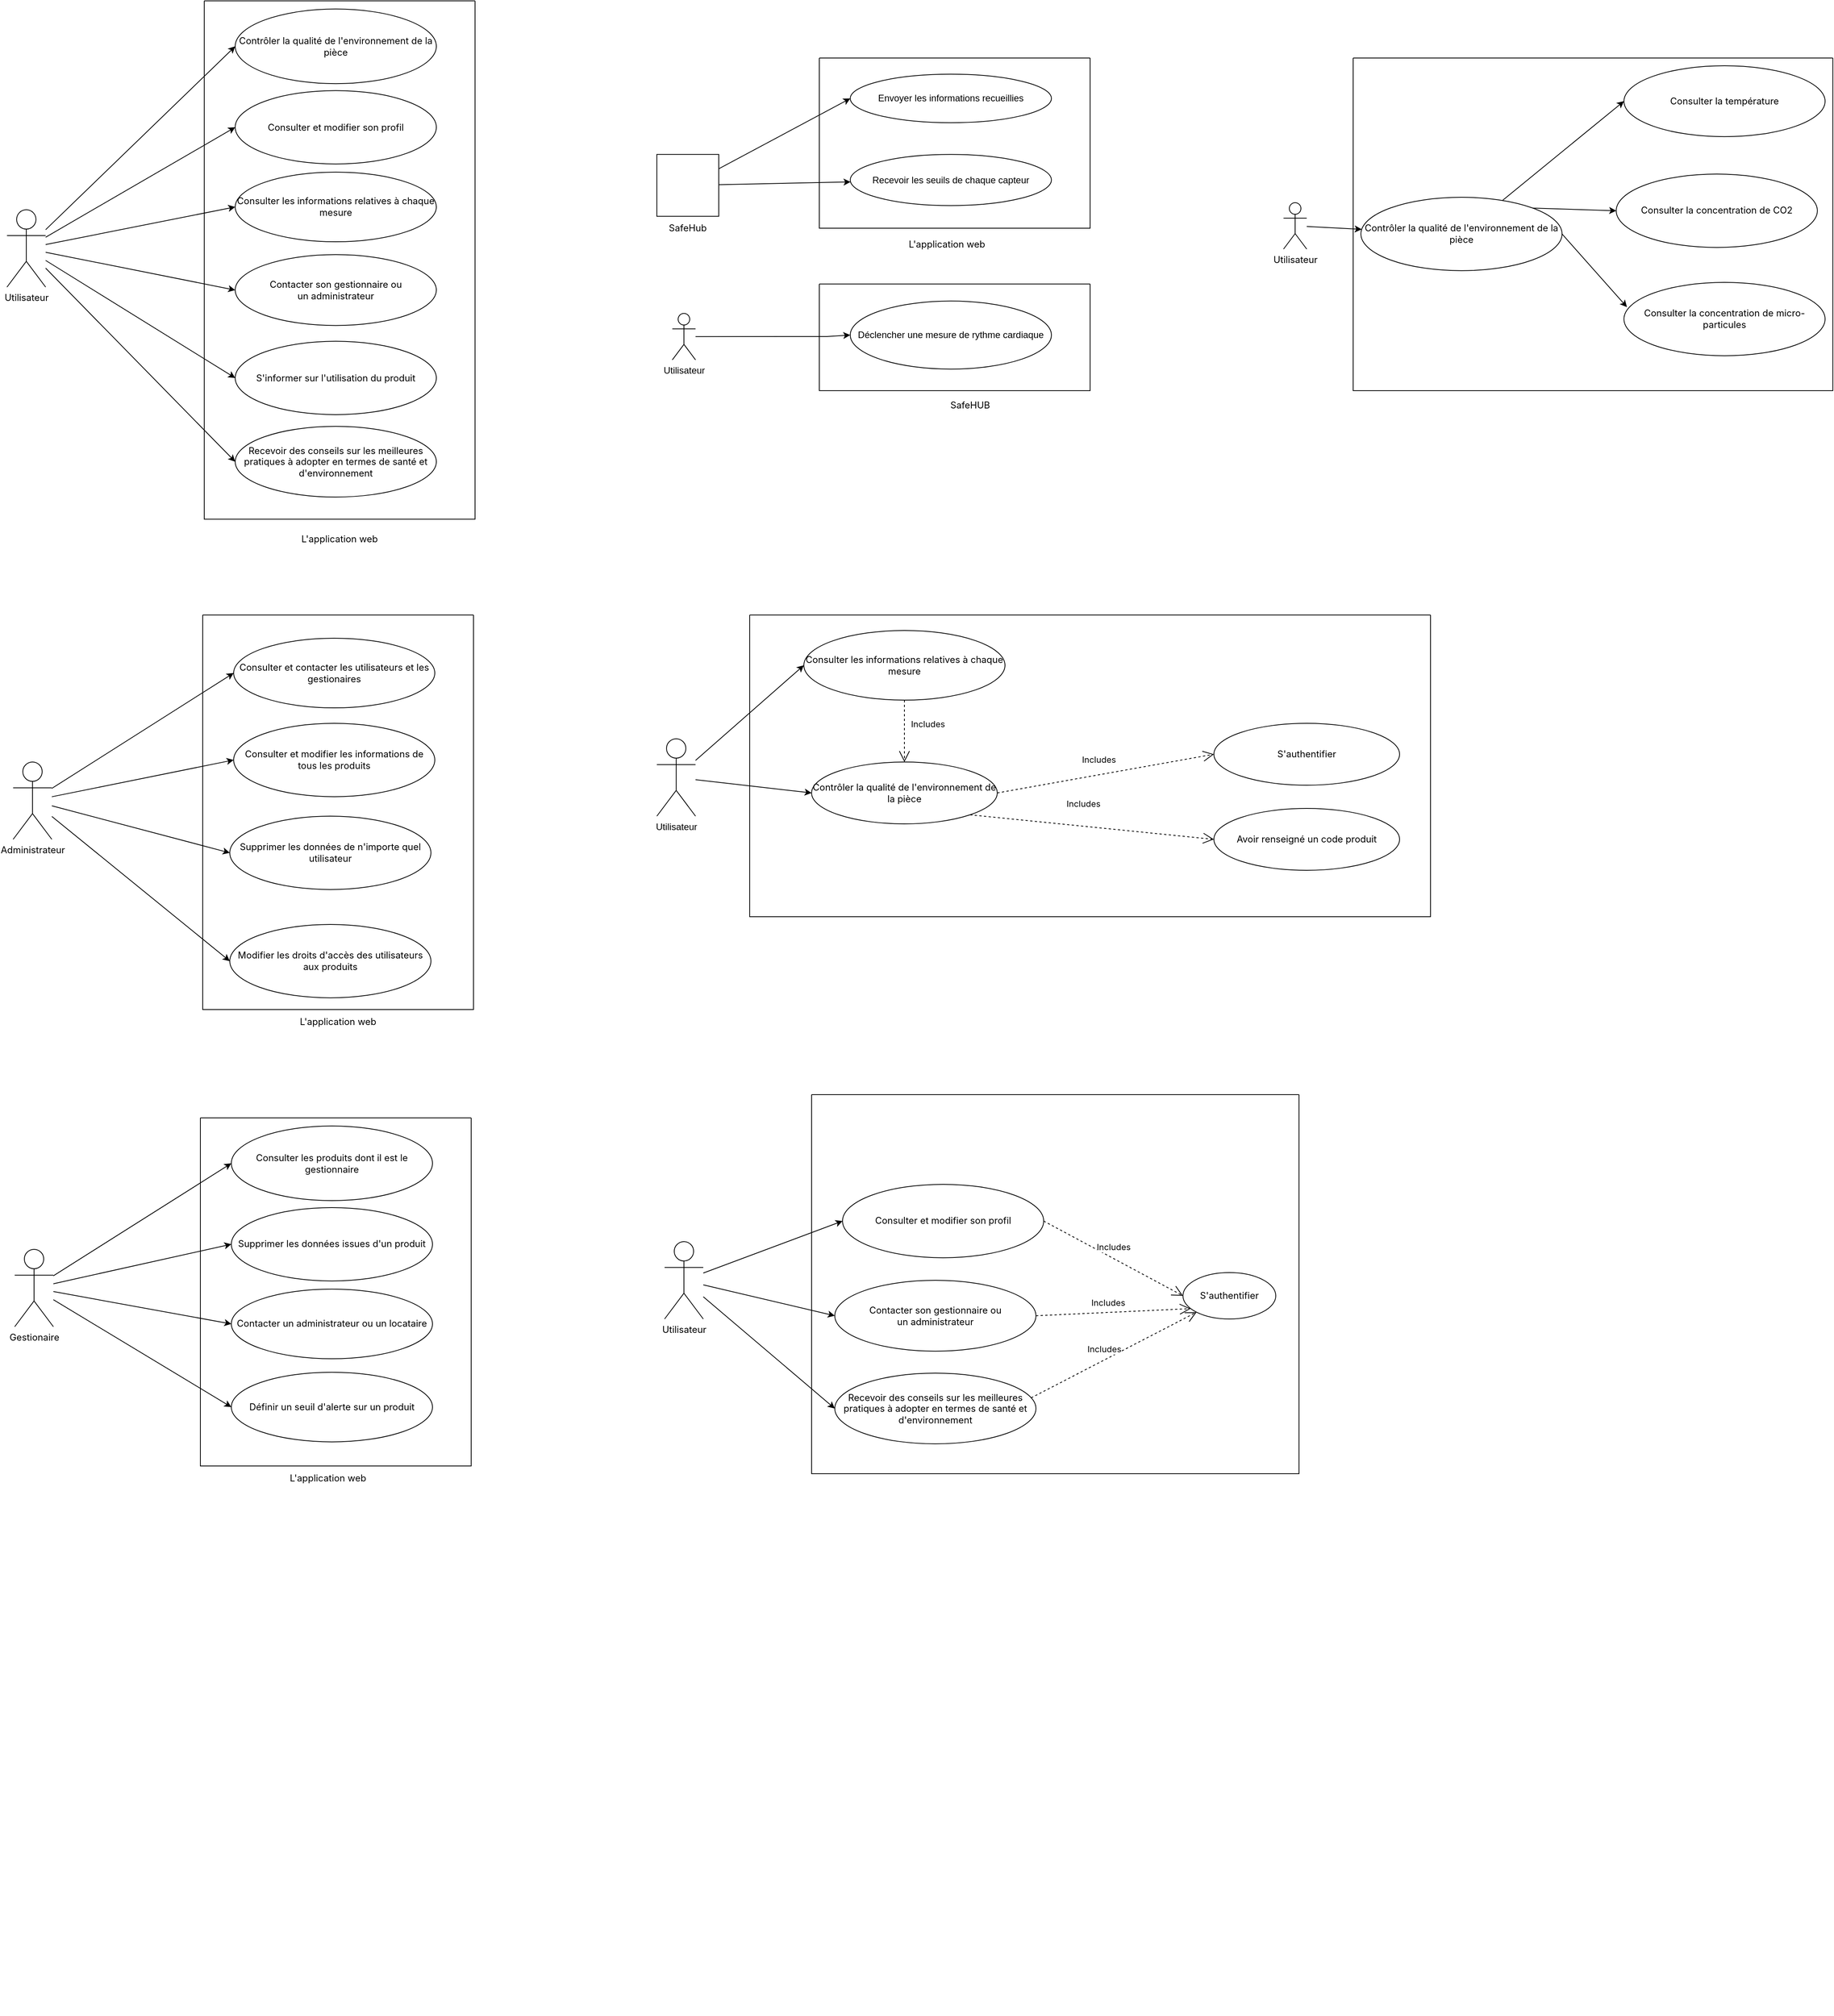 <mxfile version="20.4.0" type="github" pages="2">
  <diagram name="Page-1" id="c4acf3e9-155e-7222-9cf6-157b1a14988f">
    <mxGraphModel dx="5002" dy="3400" grid="1" gridSize="10" guides="1" tooltips="1" connect="1" arrows="1" fold="1" page="1" pageScale="1" pageWidth="850" pageHeight="1100" background="none" math="0" shadow="0">
      <root>
        <mxCell id="0" />
        <mxCell id="1" parent="0" />
        <mxCell id="MRITQzIosKG4krWKa2Ue-18" value="" style="group;fontFamily=inter;fontSource=https%3A%2F%2Ffonts.googleapis.com%2Fcss%3Ffamily%3Dinter;" parent="1" vertex="1" connectable="0">
          <mxGeometry x="-730" y="-1033.87" width="715" height="779.25" as="geometry" />
        </mxCell>
        <mxCell id="NIwpA8V4qFF0zYfySLcn-9" value="" style="group;fontFamily=inter;fontSource=https%3A%2F%2Ffonts.googleapis.com%2Fcss%3Ffamily%3Dinter;" parent="MRITQzIosKG4krWKa2Ue-18" vertex="1" connectable="0">
          <mxGeometry x="255" width="460" height="779.25" as="geometry" />
        </mxCell>
        <mxCell id="MRITQzIosKG4krWKa2Ue-17" value="" style="group" parent="NIwpA8V4qFF0zYfySLcn-9" vertex="1" connectable="0">
          <mxGeometry width="350" height="779.25" as="geometry" />
        </mxCell>
        <mxCell id="NIwpA8V4qFF0zYfySLcn-1" value="" style="swimlane;startSize=0;fontFamily=inter;fontSource=https%3A%2F%2Ffonts.googleapis.com%2Fcss%3Ffamily%3Dinter;" parent="MRITQzIosKG4krWKa2Ue-17" vertex="1">
          <mxGeometry width="350" height="670" as="geometry" />
        </mxCell>
        <mxCell id="NIwpA8V4qFF0zYfySLcn-3" value="Contrôler la qualité de l&#39;environnement de la pièce" style="ellipse;whiteSpace=wrap;html=1;fontFamily=inter;fontSource=https%3A%2F%2Ffonts.googleapis.com%2Fcss%3Ffamily%3Dinter;" parent="NIwpA8V4qFF0zYfySLcn-1" vertex="1">
          <mxGeometry x="40" y="10.541" width="260" height="96.493" as="geometry" />
        </mxCell>
        <mxCell id="NIwpA8V4qFF0zYfySLcn-4" value="Consulter et modifier son profil" style="ellipse;whiteSpace=wrap;html=1;fontFamily=inter;fontSource=https%3A%2F%2Ffonts.googleapis.com%2Fcss%3Ffamily%3Dinter;" parent="NIwpA8V4qFF0zYfySLcn-1" vertex="1">
          <mxGeometry x="40" y="115.952" width="260" height="94.87" as="geometry" />
        </mxCell>
        <mxCell id="NIwpA8V4qFF0zYfySLcn-5" value="Consulter les informations relatives à chaque mesure" style="ellipse;whiteSpace=wrap;html=1;fontFamily=inter;fontSource=https%3A%2F%2Ffonts.googleapis.com%2Fcss%3Ffamily%3Dinter;" parent="NIwpA8V4qFF0zYfySLcn-1" vertex="1">
          <mxGeometry x="40" y="221.363" width="260" height="90.01" as="geometry" />
        </mxCell>
        <mxCell id="NIwpA8V4qFF0zYfySLcn-6" value="Contacter son gestionnaire ou &lt;br&gt;un administrateur" style="ellipse;whiteSpace=wrap;html=1;fontFamily=inter;fontSource=https%3A%2F%2Ffonts.googleapis.com%2Fcss%3Ffamily%3Dinter;" parent="NIwpA8V4qFF0zYfySLcn-1" vertex="1">
          <mxGeometry x="40" y="327.997" width="260" height="91.634" as="geometry" />
        </mxCell>
        <mxCell id="NIwpA8V4qFF0zYfySLcn-12" value="S&#39;informer sur l&#39;utilisation du produit" style="ellipse;whiteSpace=wrap;html=1;fontFamily=inter;fontSource=https%3A%2F%2Ffonts.googleapis.com%2Fcss%3Ffamily%3Dinter;" parent="NIwpA8V4qFF0zYfySLcn-1" vertex="1">
          <mxGeometry x="40" y="439.996" width="260" height="94.87" as="geometry" />
        </mxCell>
        <mxCell id="MRITQzIosKG4krWKa2Ue-5" value="Recevoir des conseils sur les meilleures pratiques à adopter en termes de santé et d&#39;environnement" style="ellipse;whiteSpace=wrap;html=1;fontFamily=inter;fontSource=https%3A%2F%2Ffonts.googleapis.com%2Fcss%3Ffamily%3Dinter;" parent="NIwpA8V4qFF0zYfySLcn-1" vertex="1">
          <mxGeometry x="40" y="549.996" width="260" height="91.402" as="geometry" />
        </mxCell>
        <mxCell id="NIwpA8V4qFF0zYfySLcn-8" value="L&#39;application web" style="text;html=1;strokeColor=none;fillColor=none;align=center;verticalAlign=middle;whiteSpace=wrap;rounded=0;fontFamily=inter;fontSource=https%3A%2F%2Ffonts.googleapis.com%2Fcss%3Ffamily%3Dinter;" parent="MRITQzIosKG4krWKa2Ue-17" vertex="1">
          <mxGeometry x="120" y="679.997" width="110" height="31.623" as="geometry" />
        </mxCell>
        <mxCell id="MRITQzIosKG4krWKa2Ue-16" value="" style="group;fontFamily=inter;fontSource=https%3A%2F%2Ffonts.googleapis.com%2Fcss%3Ffamily%3Dinter;" parent="MRITQzIosKG4krWKa2Ue-18" vertex="1" connectable="0">
          <mxGeometry y="270" width="50" height="100" as="geometry" />
        </mxCell>
        <mxCell id="yZuHFYj2gmYXXPLqkyUE-1" value="Utilisateur" style="shape=umlActor;verticalLabelPosition=bottom;verticalAlign=top;html=1;outlineConnect=0;fontFamily=inter;fontSource=https%3A%2F%2Ffonts.googleapis.com%2Fcss%3Ffamily%3Dinter;" parent="MRITQzIosKG4krWKa2Ue-16" vertex="1">
          <mxGeometry width="50" height="100" as="geometry" />
        </mxCell>
        <mxCell id="MRITQzIosKG4krWKa2Ue-7" style="rounded=0;orthogonalLoop=1;jettySize=auto;html=1;entryX=0;entryY=0.5;entryDx=0;entryDy=0;fontFamily=inter;fontSource=https%3A%2F%2Ffonts.googleapis.com%2Fcss%3Ffamily%3Dinter;" parent="MRITQzIosKG4krWKa2Ue-18" source="yZuHFYj2gmYXXPLqkyUE-1" target="NIwpA8V4qFF0zYfySLcn-3" edge="1">
          <mxGeometry relative="1" as="geometry" />
        </mxCell>
        <mxCell id="MRITQzIosKG4krWKa2Ue-8" style="edgeStyle=none;rounded=0;orthogonalLoop=1;jettySize=auto;html=1;entryX=0;entryY=0.5;entryDx=0;entryDy=0;fontFamily=inter;fontSource=https%3A%2F%2Ffonts.googleapis.com%2Fcss%3Ffamily%3Dinter;" parent="MRITQzIosKG4krWKa2Ue-18" source="yZuHFYj2gmYXXPLqkyUE-1" target="NIwpA8V4qFF0zYfySLcn-4" edge="1">
          <mxGeometry relative="1" as="geometry">
            <mxPoint x="100" y="750" as="sourcePoint" />
          </mxGeometry>
        </mxCell>
        <mxCell id="MRITQzIosKG4krWKa2Ue-9" style="edgeStyle=none;rounded=0;orthogonalLoop=1;jettySize=auto;html=1;entryX=0;entryY=0.5;entryDx=0;entryDy=0;fontFamily=inter;fontSource=https%3A%2F%2Ffonts.googleapis.com%2Fcss%3Ffamily%3Dinter;" parent="MRITQzIosKG4krWKa2Ue-18" source="yZuHFYj2gmYXXPLqkyUE-1" target="NIwpA8V4qFF0zYfySLcn-5" edge="1">
          <mxGeometry relative="1" as="geometry" />
        </mxCell>
        <mxCell id="MRITQzIosKG4krWKa2Ue-10" style="edgeStyle=none;rounded=0;orthogonalLoop=1;jettySize=auto;html=1;entryX=0;entryY=0.5;entryDx=0;entryDy=0;fontFamily=inter;fontSource=https%3A%2F%2Ffonts.googleapis.com%2Fcss%3Ffamily%3Dinter;" parent="MRITQzIosKG4krWKa2Ue-18" source="yZuHFYj2gmYXXPLqkyUE-1" target="NIwpA8V4qFF0zYfySLcn-6" edge="1">
          <mxGeometry relative="1" as="geometry" />
        </mxCell>
        <mxCell id="MRITQzIosKG4krWKa2Ue-12" style="edgeStyle=none;rounded=0;orthogonalLoop=1;jettySize=auto;html=1;entryX=0;entryY=0.5;entryDx=0;entryDy=0;fontFamily=inter;fontSource=https%3A%2F%2Ffonts.googleapis.com%2Fcss%3Ffamily%3Dinter;" parent="MRITQzIosKG4krWKa2Ue-18" source="yZuHFYj2gmYXXPLqkyUE-1" target="NIwpA8V4qFF0zYfySLcn-12" edge="1">
          <mxGeometry relative="1" as="geometry" />
        </mxCell>
        <mxCell id="MRITQzIosKG4krWKa2Ue-13" style="edgeStyle=none;rounded=0;orthogonalLoop=1;jettySize=auto;html=1;entryX=0;entryY=0.5;entryDx=0;entryDy=0;" parent="MRITQzIosKG4krWKa2Ue-18" source="yZuHFYj2gmYXXPLqkyUE-1" target="MRITQzIosKG4krWKa2Ue-5" edge="1">
          <mxGeometry relative="1" as="geometry" />
        </mxCell>
        <mxCell id="MRITQzIosKG4krWKa2Ue-19" value="" style="group;fontFamily=inter;fontSource=https%3A%2F%2Ffonts.googleapis.com%2Fcss%3Ffamily%3Dinter;" parent="1" vertex="1" connectable="0">
          <mxGeometry x="-640" y="-150" width="715" height="779.25" as="geometry" />
        </mxCell>
        <mxCell id="MRITQzIosKG4krWKa2Ue-48" value="" style="group" parent="1" vertex="1" connectable="0">
          <mxGeometry x="-715" y="790" width="715" height="779.25" as="geometry" />
        </mxCell>
        <mxCell id="MRITQzIosKG4krWKa2Ue-49" value="" style="group" parent="MRITQzIosKG4krWKa2Ue-48" vertex="1" connectable="0">
          <mxGeometry x="255" width="460" height="779.25" as="geometry" />
        </mxCell>
        <mxCell id="MRITQzIosKG4krWKa2Ue-50" value="" style="group" parent="MRITQzIosKG4krWKa2Ue-49" vertex="1" connectable="0">
          <mxGeometry width="350" height="779.25" as="geometry" />
        </mxCell>
        <mxCell id="MRITQzIosKG4krWKa2Ue-51" value="" style="swimlane;startSize=0;fontFamily=inter;fontSource=https%3A%2F%2Ffonts.googleapis.com%2Fcss%3Ffamily%3Dinter;" parent="MRITQzIosKG4krWKa2Ue-50" vertex="1">
          <mxGeometry x="-20" y="-380" width="350" height="450" as="geometry" />
        </mxCell>
        <mxCell id="MRITQzIosKG4krWKa2Ue-52" value="Consulter les produits dont il est le gestionnaire" style="ellipse;whiteSpace=wrap;html=1;fontFamily=inter;fontSource=https%3A%2F%2Ffonts.googleapis.com%2Fcss%3Ffamily%3Dinter;" parent="MRITQzIosKG4krWKa2Ue-51" vertex="1">
          <mxGeometry x="40" y="10.541" width="260" height="96.493" as="geometry" />
        </mxCell>
        <mxCell id="MRITQzIosKG4krWKa2Ue-53" value="Supprimer les données issues d&#39;un produit" style="ellipse;whiteSpace=wrap;html=1;fontFamily=inter;fontSource=https%3A%2F%2Ffonts.googleapis.com%2Fcss%3Ffamily%3Dinter;" parent="MRITQzIosKG4krWKa2Ue-51" vertex="1">
          <mxGeometry x="40" y="115.952" width="260" height="94.87" as="geometry" />
        </mxCell>
        <mxCell id="MRITQzIosKG4krWKa2Ue-54" value="Contacter un administrateur ou un locataire" style="ellipse;whiteSpace=wrap;html=1;fontFamily=inter;fontSource=https%3A%2F%2Ffonts.googleapis.com%2Fcss%3Ffamily%3Dinter;" parent="MRITQzIosKG4krWKa2Ue-51" vertex="1">
          <mxGeometry x="40" y="221.363" width="260" height="90.01" as="geometry" />
        </mxCell>
        <mxCell id="MRITQzIosKG4krWKa2Ue-90" value="Définir un seuil d&#39;alerte sur un produit" style="ellipse;whiteSpace=wrap;html=1;fontFamily=inter;fontSource=https%3A%2F%2Ffonts.googleapis.com%2Fcss%3Ffamily%3Dinter;" parent="MRITQzIosKG4krWKa2Ue-51" vertex="1">
          <mxGeometry x="40" y="328.813" width="260" height="90.01" as="geometry" />
        </mxCell>
        <mxCell id="MRITQzIosKG4krWKa2Ue-59" value="L&#39;application web" style="text;html=1;strokeColor=none;fillColor=none;align=center;verticalAlign=middle;whiteSpace=wrap;rounded=0;fontFamily=inter;fontSource=https%3A%2F%2Ffonts.googleapis.com%2Fcss%3Ffamily%3Dinter;" parent="MRITQzIosKG4krWKa2Ue-50" vertex="1">
          <mxGeometry x="90" y="69.997" width="110" height="31.623" as="geometry" />
        </mxCell>
        <mxCell id="MRITQzIosKG4krWKa2Ue-60" value="" style="group;fontFamily=inter;fontSource=https%3A%2F%2Ffonts.googleapis.com%2Fcss%3Ffamily%3Dinter;" parent="MRITQzIosKG4krWKa2Ue-48" vertex="1" connectable="0">
          <mxGeometry x="-5" y="-210" width="50" height="100" as="geometry" />
        </mxCell>
        <mxCell id="MRITQzIosKG4krWKa2Ue-61" value="Gestionaire" style="shape=umlActor;verticalLabelPosition=bottom;verticalAlign=top;html=1;outlineConnect=0;fontFamily=inter;fontSource=https%3A%2F%2Ffonts.googleapis.com%2Fcss%3Ffamily%3Dinter;" parent="MRITQzIosKG4krWKa2Ue-60" vertex="1">
          <mxGeometry width="50" height="100" as="geometry" />
        </mxCell>
        <mxCell id="MRITQzIosKG4krWKa2Ue-62" style="rounded=0;orthogonalLoop=1;jettySize=auto;html=1;entryX=0;entryY=0.5;entryDx=0;entryDy=0;fontFamily=inter;fontSource=https%3A%2F%2Ffonts.googleapis.com%2Fcss%3Ffamily%3Dinter;" parent="MRITQzIosKG4krWKa2Ue-48" source="MRITQzIosKG4krWKa2Ue-61" target="MRITQzIosKG4krWKa2Ue-52" edge="1">
          <mxGeometry relative="1" as="geometry" />
        </mxCell>
        <mxCell id="MRITQzIosKG4krWKa2Ue-63" style="edgeStyle=none;rounded=0;orthogonalLoop=1;jettySize=auto;html=1;entryX=0;entryY=0.5;entryDx=0;entryDy=0;fontFamily=inter;fontSource=https%3A%2F%2Ffonts.googleapis.com%2Fcss%3Ffamily%3Dinter;" parent="MRITQzIosKG4krWKa2Ue-48" source="MRITQzIosKG4krWKa2Ue-61" target="MRITQzIosKG4krWKa2Ue-53" edge="1">
          <mxGeometry relative="1" as="geometry">
            <mxPoint x="80" y="370" as="sourcePoint" />
          </mxGeometry>
        </mxCell>
        <mxCell id="MRITQzIosKG4krWKa2Ue-64" style="edgeStyle=none;rounded=0;orthogonalLoop=1;jettySize=auto;html=1;entryX=0;entryY=0.5;entryDx=0;entryDy=0;fontFamily=inter;fontSource=https%3A%2F%2Ffonts.googleapis.com%2Fcss%3Ffamily%3Dinter;" parent="MRITQzIosKG4krWKa2Ue-48" source="MRITQzIosKG4krWKa2Ue-61" target="MRITQzIosKG4krWKa2Ue-54" edge="1">
          <mxGeometry relative="1" as="geometry" />
        </mxCell>
        <mxCell id="MRITQzIosKG4krWKa2Ue-91" style="edgeStyle=none;rounded=0;orthogonalLoop=1;jettySize=auto;html=1;entryX=0;entryY=0.5;entryDx=0;entryDy=0;fontFamily=inter;fontSource=https%3A%2F%2Ffonts.googleapis.com%2Fcss%3Ffamily%3Dinter;" parent="MRITQzIosKG4krWKa2Ue-48" source="MRITQzIosKG4krWKa2Ue-61" target="MRITQzIosKG4krWKa2Ue-90" edge="1">
          <mxGeometry relative="1" as="geometry" />
        </mxCell>
        <mxCell id="MRITQzIosKG4krWKa2Ue-106" value="" style="group;fontFamily=inter;fontSource=https%3A%2F%2Ffonts.googleapis.com%2Fcss%3Ffamily%3Dinter;" parent="1" vertex="1" connectable="0">
          <mxGeometry x="110" y="-970" width="570" height="779.25" as="geometry" />
        </mxCell>
        <mxCell id="MRITQzIosKG4krWKa2Ue-92" value="" style="group" parent="MRITQzIosKG4krWKa2Ue-106" vertex="1" connectable="0">
          <mxGeometry x="210" width="350" height="779.25" as="geometry" />
        </mxCell>
        <mxCell id="MRITQzIosKG4krWKa2Ue-105" value="" style="group" parent="MRITQzIosKG4krWKa2Ue-92" vertex="1" connectable="0">
          <mxGeometry y="10" width="350" height="290" as="geometry" />
        </mxCell>
        <mxCell id="MRITQzIosKG4krWKa2Ue-93" value="" style="swimlane;startSize=0;" parent="MRITQzIosKG4krWKa2Ue-105" vertex="1">
          <mxGeometry width="350" height="220" as="geometry" />
        </mxCell>
        <mxCell id="MRITQzIosKG4krWKa2Ue-94" value="Envoyer les informations recueillies" style="ellipse;whiteSpace=wrap;html=1;" parent="MRITQzIosKG4krWKa2Ue-93" vertex="1">
          <mxGeometry x="40" y="20.903" width="260" height="62.711" as="geometry" />
        </mxCell>
        <mxCell id="MRITQzIosKG4krWKa2Ue-97" value="Recevoir les seuils de chaque capteur" style="ellipse;whiteSpace=wrap;html=1;" parent="MRITQzIosKG4krWKa2Ue-93" vertex="1">
          <mxGeometry x="40" y="124.617" width="260" height="66.097" as="geometry" />
        </mxCell>
        <mxCell id="MRITQzIosKG4krWKa2Ue-100" value="L&#39;application web" style="text;html=1;strokeColor=none;fillColor=none;align=center;verticalAlign=middle;whiteSpace=wrap;rounded=0;fontFamily=inter;fontSource=https%3A%2F%2Ffonts.googleapis.com%2Fcss%3Ffamily%3Dinter;" parent="MRITQzIosKG4krWKa2Ue-105" vertex="1">
          <mxGeometry x="110" y="230.003" width="110" height="22.032" as="geometry" />
        </mxCell>
        <mxCell id="--6eLwL6I9U0zij4m0DK-12" value="SafeHUB" style="text;html=1;strokeColor=none;fillColor=none;align=center;verticalAlign=middle;whiteSpace=wrap;rounded=0;fontFamily=inter;fontSource=https%3A%2F%2Ffonts.googleapis.com%2Fcss%3Ffamily%3Dinter;" parent="MRITQzIosKG4krWKa2Ue-92" vertex="1">
          <mxGeometry x="140" y="449.997" width="110" height="18.993" as="geometry" />
        </mxCell>
        <mxCell id="--6eLwL6I9U0zij4m0DK-10" value="" style="swimlane;startSize=0;" parent="MRITQzIosKG4krWKa2Ue-92" vertex="1">
          <mxGeometry y="302.07" width="350" height="137.93" as="geometry" />
        </mxCell>
        <mxCell id="--6eLwL6I9U0zij4m0DK-11" value="Déclencher une mesure de rythme cardiaque" style="ellipse;whiteSpace=wrap;html=1;" parent="--6eLwL6I9U0zij4m0DK-10" vertex="1">
          <mxGeometry x="40" y="22.08" width="260" height="87.92" as="geometry" />
        </mxCell>
        <mxCell id="--6eLwL6I9U0zij4m0DK-8" value="Utilisateur" style="shape=umlActor;verticalLabelPosition=bottom;verticalAlign=top;html=1;outlineConnect=0;" parent="MRITQzIosKG4krWKa2Ue-92" vertex="1">
          <mxGeometry x="-190" y="340.14" width="30" height="60" as="geometry" />
        </mxCell>
        <mxCell id="--6eLwL6I9U0zij4m0DK-9" style="edgeStyle=none;rounded=0;orthogonalLoop=1;jettySize=auto;html=1;exitX=0;exitY=1;exitDx=0;exitDy=0;exitPerimeter=0;fontFamily=inter;fontSource=https%3A%2F%2Ffonts.googleapis.com%2Fcss%3Ffamily%3Dinter;" parent="MRITQzIosKG4krWKa2Ue-92" source="--6eLwL6I9U0zij4m0DK-8" target="--6eLwL6I9U0zij4m0DK-8" edge="1">
          <mxGeometry relative="1" as="geometry" />
        </mxCell>
        <mxCell id="--6eLwL6I9U0zij4m0DK-7" style="edgeStyle=none;rounded=0;orthogonalLoop=1;jettySize=auto;html=1;entryX=0;entryY=0.5;entryDx=0;entryDy=0;fontFamily=inter;fontSource=https%3A%2F%2Ffonts.googleapis.com%2Fcss%3Ffamily%3Dinter;" parent="MRITQzIosKG4krWKa2Ue-92" source="--6eLwL6I9U0zij4m0DK-8" target="--6eLwL6I9U0zij4m0DK-11" edge="1">
          <mxGeometry relative="1" as="geometry">
            <Array as="points">
              <mxPoint x="10" y="370" />
            </Array>
          </mxGeometry>
        </mxCell>
        <mxCell id="MRITQzIosKG4krWKa2Ue-104" value="" style="group;fontFamily=inter;fontSource=https%3A%2F%2Ffonts.googleapis.com%2Fcss%3Ffamily%3Dinter;" parent="MRITQzIosKG4krWKa2Ue-106" vertex="1" connectable="0">
          <mxGeometry y="134.62" width="80" height="110" as="geometry" />
        </mxCell>
        <mxCell id="MRITQzIosKG4krWKa2Ue-3" value="" style="group;fontFamily=inter;fontSource=https%3A%2F%2Ffonts.googleapis.com%2Fcss%3Ffamily%3Dinter;" parent="MRITQzIosKG4krWKa2Ue-104" vertex="1" connectable="0">
          <mxGeometry width="80" height="110" as="geometry" />
        </mxCell>
        <mxCell id="MRITQzIosKG4krWKa2Ue-1" value="" style="whiteSpace=wrap;html=1;aspect=fixed;fontFamily=inter;fontSource=https%3A%2F%2Ffonts.googleapis.com%2Fcss%3Ffamily%3Dinter;" parent="MRITQzIosKG4krWKa2Ue-3" vertex="1">
          <mxGeometry width="80" height="80" as="geometry" />
        </mxCell>
        <mxCell id="MRITQzIosKG4krWKa2Ue-2" value="SafeHub" style="text;html=1;strokeColor=none;fillColor=none;align=center;verticalAlign=middle;whiteSpace=wrap;rounded=0;fontFamily=inter;fontSource=https%3A%2F%2Ffonts.googleapis.com%2Fcss%3Ffamily%3Dinter;" parent="MRITQzIosKG4krWKa2Ue-3" vertex="1">
          <mxGeometry x="10" y="80" width="60" height="30" as="geometry" />
        </mxCell>
        <mxCell id="MRITQzIosKG4krWKa2Ue-101" style="edgeStyle=none;rounded=0;orthogonalLoop=1;jettySize=auto;html=1;entryX=0;entryY=0.5;entryDx=0;entryDy=0;fontFamily=inter;fontSource=https%3A%2F%2Ffonts.googleapis.com%2Fcss%3Ffamily%3Dinter;" parent="MRITQzIosKG4krWKa2Ue-106" source="MRITQzIosKG4krWKa2Ue-1" target="MRITQzIosKG4krWKa2Ue-94" edge="1">
          <mxGeometry relative="1" as="geometry" />
        </mxCell>
        <mxCell id="MRITQzIosKG4krWKa2Ue-102" style="edgeStyle=none;rounded=0;orthogonalLoop=1;jettySize=auto;html=1;fontFamily=inter;fontSource=https%3A%2F%2Ffonts.googleapis.com%2Fcss%3Ffamily%3Dinter;" parent="MRITQzIosKG4krWKa2Ue-106" source="MRITQzIosKG4krWKa2Ue-1" target="MRITQzIosKG4krWKa2Ue-97" edge="1">
          <mxGeometry relative="1" as="geometry" />
        </mxCell>
        <mxCell id="MRITQzIosKG4krWKa2Ue-109" value="" style="swimlane;startSize=0;" parent="1" vertex="1">
          <mxGeometry x="230" y="-240" width="880" height="390.01" as="geometry" />
        </mxCell>
        <mxCell id="MRITQzIosKG4krWKa2Ue-111" value="Avoir renseigné un code produit" style="ellipse;whiteSpace=wrap;html=1;fontFamily=inter;fontSource=https%3A%2F%2Ffonts.googleapis.com%2Fcss%3Ffamily%3Dinter;" parent="MRITQzIosKG4krWKa2Ue-109" vertex="1">
          <mxGeometry x="600" y="250" width="240" height="80" as="geometry" />
        </mxCell>
        <mxCell id="MRITQzIosKG4krWKa2Ue-112" value="S&#39;authentifier" style="ellipse;whiteSpace=wrap;html=1;fontFamily=inter;fontSource=https%3A%2F%2Ffonts.googleapis.com%2Fcss%3Ffamily%3Dinter;" parent="MRITQzIosKG4krWKa2Ue-109" vertex="1">
          <mxGeometry x="600" y="140" width="240" height="80" as="geometry" />
        </mxCell>
        <mxCell id="MRITQzIosKG4krWKa2Ue-110" value="Contrôler la qualité de l&#39;environnement de la pièce" style="ellipse;whiteSpace=wrap;html=1;fontFamily=inter;fontSource=https%3A%2F%2Ffonts.googleapis.com%2Fcss%3Ffamily%3Dinter;" parent="MRITQzIosKG4krWKa2Ue-109" vertex="1">
          <mxGeometry x="80" y="190" width="240" height="80" as="geometry" />
        </mxCell>
        <mxCell id="MRITQzIosKG4krWKa2Ue-124" value="Includes" style="endArrow=open;endSize=12;dashed=1;html=1;rounded=0;exitX=1;exitY=0.5;exitDx=0;exitDy=0;entryX=0;entryY=0.5;entryDx=0;entryDy=0;fontFamily=inter;fontSource=https%3A%2F%2Ffonts.googleapis.com%2Fcss%3Ffamily%3Dinter;" parent="MRITQzIosKG4krWKa2Ue-109" source="MRITQzIosKG4krWKa2Ue-110" target="MRITQzIosKG4krWKa2Ue-112" edge="1">
          <mxGeometry x="-0.039" y="19" width="160" relative="1" as="geometry">
            <mxPoint x="380" y="290" as="sourcePoint" />
            <mxPoint x="540" y="290" as="targetPoint" />
            <mxPoint as="offset" />
          </mxGeometry>
        </mxCell>
        <mxCell id="MRITQzIosKG4krWKa2Ue-127" value="Includes" style="endArrow=open;endSize=12;dashed=1;html=1;rounded=0;exitX=1;exitY=1;exitDx=0;exitDy=0;entryX=0;entryY=0.5;entryDx=0;entryDy=0;fontFamily=inter;fontSource=https%3A%2F%2Ffonts.googleapis.com%2Fcss%3Ffamily%3Dinter;" parent="MRITQzIosKG4krWKa2Ue-109" source="MRITQzIosKG4krWKa2Ue-110" target="MRITQzIosKG4krWKa2Ue-111" edge="1">
          <mxGeometry x="-0.085" y="29" width="160" relative="1" as="geometry">
            <mxPoint x="100" y="410" as="sourcePoint" />
            <mxPoint x="260" y="410" as="targetPoint" />
            <mxPoint x="-1" as="offset" />
          </mxGeometry>
        </mxCell>
        <mxCell id="MRITQzIosKG4krWKa2Ue-138" value="Consulter les informations relatives à chaque mesure" style="ellipse;whiteSpace=wrap;html=1;fontFamily=inter;fontSource=https%3A%2F%2Ffonts.googleapis.com%2Fcss%3Ffamily%3Dinter;" parent="MRITQzIosKG4krWKa2Ue-109" vertex="1">
          <mxGeometry x="70" y="20.003" width="260" height="90.01" as="geometry" />
        </mxCell>
        <mxCell id="MRITQzIosKG4krWKa2Ue-139" value="Includes" style="endArrow=open;endSize=12;dashed=1;html=1;rounded=0;exitX=0.5;exitY=1;exitDx=0;exitDy=0;entryX=0.5;entryY=0;entryDx=0;entryDy=0;fontFamily=inter;fontSource=https%3A%2F%2Ffonts.googleapis.com%2Fcss%3Ffamily%3Dinter;" parent="MRITQzIosKG4krWKa2Ue-109" source="MRITQzIosKG4krWKa2Ue-138" target="MRITQzIosKG4krWKa2Ue-110" edge="1">
          <mxGeometry x="-0.25" y="30" width="160" relative="1" as="geometry">
            <mxPoint x="340.0" y="240" as="sourcePoint" />
            <mxPoint x="610.0" y="190" as="targetPoint" />
            <mxPoint y="1" as="offset" />
          </mxGeometry>
        </mxCell>
        <mxCell id="MRITQzIosKG4krWKa2Ue-113" value="" style="group" parent="1" vertex="1" connectable="0">
          <mxGeometry x="110" y="-80" width="50" height="100" as="geometry" />
        </mxCell>
        <mxCell id="MRITQzIosKG4krWKa2Ue-114" value="Utilisateur" style="shape=umlActor;verticalLabelPosition=bottom;verticalAlign=top;html=1;outlineConnect=0;" parent="MRITQzIosKG4krWKa2Ue-113" vertex="1">
          <mxGeometry width="50" height="100" as="geometry" />
        </mxCell>
        <mxCell id="MRITQzIosKG4krWKa2Ue-115" style="edgeStyle=none;rounded=0;orthogonalLoop=1;jettySize=auto;html=1;entryX=0;entryY=0.5;entryDx=0;entryDy=0;fontFamily=inter;fontSource=https%3A%2F%2Ffonts.googleapis.com%2Fcss%3Ffamily%3Dinter;" parent="1" source="MRITQzIosKG4krWKa2Ue-114" target="MRITQzIosKG4krWKa2Ue-110" edge="1">
          <mxGeometry relative="1" as="geometry" />
        </mxCell>
        <mxCell id="MRITQzIosKG4krWKa2Ue-128" value="" style="swimlane;startSize=0;" parent="1" vertex="1">
          <mxGeometry x="310" y="380" width="630" height="490" as="geometry" />
        </mxCell>
        <mxCell id="MRITQzIosKG4krWKa2Ue-130" value="Consulter et modifier son profil" style="ellipse;whiteSpace=wrap;html=1;fontFamily=inter;fontSource=https%3A%2F%2Ffonts.googleapis.com%2Fcss%3Ffamily%3Dinter;" parent="MRITQzIosKG4krWKa2Ue-128" vertex="1">
          <mxGeometry x="40" y="115.952" width="260" height="94.87" as="geometry" />
        </mxCell>
        <mxCell id="MRITQzIosKG4krWKa2Ue-132" value="Contacter son gestionnaire ou &lt;br&gt;un administrateur" style="ellipse;whiteSpace=wrap;html=1;fontFamily=inter;fontSource=https%3A%2F%2Ffonts.googleapis.com%2Fcss%3Ffamily%3Dinter;" parent="MRITQzIosKG4krWKa2Ue-128" vertex="1">
          <mxGeometry x="30" y="239.997" width="260" height="91.634" as="geometry" />
        </mxCell>
        <mxCell id="MRITQzIosKG4krWKa2Ue-134" value="Recevoir des conseils sur les meilleures pratiques à adopter en termes de santé et d&#39;environnement" style="ellipse;whiteSpace=wrap;html=1;fontFamily=inter;fontSource=https%3A%2F%2Ffonts.googleapis.com%2Fcss%3Ffamily%3Dinter;" parent="MRITQzIosKG4krWKa2Ue-128" vertex="1">
          <mxGeometry x="30" y="359.996" width="260" height="91.402" as="geometry" />
        </mxCell>
        <mxCell id="MRITQzIosKG4krWKa2Ue-143" value="S&#39;authentifier" style="ellipse;whiteSpace=wrap;html=1;fontFamily=inter;fontSource=https%3A%2F%2Ffonts.googleapis.com%2Fcss%3Ffamily%3Dinter;" parent="MRITQzIosKG4krWKa2Ue-128" vertex="1">
          <mxGeometry x="480" y="229.997" width="120" height="60" as="geometry" />
        </mxCell>
        <mxCell id="MRITQzIosKG4krWKa2Ue-145" value="Includes" style="endArrow=open;endSize=12;dashed=1;html=1;rounded=0;exitX=1;exitY=0.5;exitDx=0;exitDy=0;entryX=0;entryY=0.5;entryDx=0;entryDy=0;fontFamily=inter;fontSource=https%3A%2F%2Ffonts.googleapis.com%2Fcss%3Ffamily%3Dinter;" parent="MRITQzIosKG4krWKa2Ue-128" source="MRITQzIosKG4krWKa2Ue-130" target="MRITQzIosKG4krWKa2Ue-143" edge="1">
          <mxGeometry x="-0.067" y="13" width="160" relative="1" as="geometry">
            <mxPoint x="340" y="360" as="sourcePoint" />
            <mxPoint x="500" y="360" as="targetPoint" />
            <mxPoint as="offset" />
          </mxGeometry>
        </mxCell>
        <mxCell id="MRITQzIosKG4krWKa2Ue-146" value="Includes" style="endArrow=open;endSize=12;dashed=1;html=1;rounded=0;exitX=1;exitY=0.5;exitDx=0;exitDy=0;entryX=0.083;entryY=0.777;entryDx=0;entryDy=0;entryPerimeter=0;fontFamily=inter;fontSource=https%3A%2F%2Ffonts.googleapis.com%2Fcss%3Ffamily%3Dinter;" parent="MRITQzIosKG4krWKa2Ue-128" source="MRITQzIosKG4krWKa2Ue-132" target="MRITQzIosKG4krWKa2Ue-143" edge="1">
          <mxGeometry x="-0.067" y="13" width="160" relative="1" as="geometry">
            <mxPoint x="310.0" y="173.387" as="sourcePoint" />
            <mxPoint x="450" y="173.387" as="targetPoint" />
            <mxPoint as="offset" />
          </mxGeometry>
        </mxCell>
        <mxCell id="MRITQzIosKG4krWKa2Ue-150" value="Includes" style="endArrow=open;endSize=12;dashed=1;html=1;rounded=0;exitX=0.976;exitY=0.35;exitDx=0;exitDy=0;entryX=0;entryY=1;entryDx=0;entryDy=0;exitPerimeter=0;fontFamily=inter;fontSource=https%3A%2F%2Ffonts.googleapis.com%2Fcss%3Ffamily%3Dinter;" parent="MRITQzIosKG4krWKa2Ue-128" source="MRITQzIosKG4krWKa2Ue-134" target="MRITQzIosKG4krWKa2Ue-143" edge="1">
          <mxGeometry x="-0.067" y="13" width="160" relative="1" as="geometry">
            <mxPoint x="320.0" y="183.387" as="sourcePoint" />
            <mxPoint x="460" y="183.387" as="targetPoint" />
            <mxPoint as="offset" />
          </mxGeometry>
        </mxCell>
        <mxCell id="MRITQzIosKG4krWKa2Ue-135" value="" style="group;fontFamily=inter;fontSource=https%3A%2F%2Ffonts.googleapis.com%2Fcss%3Ffamily%3Dinter;" parent="1" vertex="1" connectable="0">
          <mxGeometry x="120" y="570" width="50" height="100" as="geometry" />
        </mxCell>
        <mxCell id="MRITQzIosKG4krWKa2Ue-136" value="Utilisateur" style="shape=umlActor;verticalLabelPosition=bottom;verticalAlign=top;html=1;outlineConnect=0;fontFamily=inter;fontSource=https%3A%2F%2Ffonts.googleapis.com%2Fcss%3Ffamily%3Dinter;" parent="MRITQzIosKG4krWKa2Ue-135" vertex="1">
          <mxGeometry width="50" height="100" as="geometry" />
        </mxCell>
        <mxCell id="MRITQzIosKG4krWKa2Ue-141" style="edgeStyle=none;rounded=0;orthogonalLoop=1;jettySize=auto;html=1;entryX=0;entryY=0.5;entryDx=0;entryDy=0;fontFamily=inter;fontSource=https%3A%2F%2Ffonts.googleapis.com%2Fcss%3Ffamily%3Dinter;" parent="1" source="MRITQzIosKG4krWKa2Ue-114" target="MRITQzIosKG4krWKa2Ue-138" edge="1">
          <mxGeometry relative="1" as="geometry" />
        </mxCell>
        <mxCell id="MRITQzIosKG4krWKa2Ue-142" style="edgeStyle=none;rounded=0;orthogonalLoop=1;jettySize=auto;html=1;entryX=0;entryY=0.5;entryDx=0;entryDy=0;fontFamily=inter;fontSource=https%3A%2F%2Ffonts.googleapis.com%2Fcss%3Ffamily%3Dinter;" parent="1" source="MRITQzIosKG4krWKa2Ue-136" target="MRITQzIosKG4krWKa2Ue-130" edge="1">
          <mxGeometry relative="1" as="geometry" />
        </mxCell>
        <mxCell id="MRITQzIosKG4krWKa2Ue-147" style="edgeStyle=none;rounded=0;orthogonalLoop=1;jettySize=auto;html=1;entryX=0;entryY=0.5;entryDx=0;entryDy=0;fontFamily=inter;fontSource=https%3A%2F%2Ffonts.googleapis.com%2Fcss%3Ffamily%3Dinter;" parent="1" source="MRITQzIosKG4krWKa2Ue-136" target="MRITQzIosKG4krWKa2Ue-132" edge="1">
          <mxGeometry relative="1" as="geometry" />
        </mxCell>
        <mxCell id="MRITQzIosKG4krWKa2Ue-148" style="edgeStyle=none;rounded=0;orthogonalLoop=1;jettySize=auto;html=1;entryX=0;entryY=0.5;entryDx=0;entryDy=0;fontFamily=inter;fontSource=https%3A%2F%2Ffonts.googleapis.com%2Fcss%3Ffamily%3Dinter;" parent="1" source="MRITQzIosKG4krWKa2Ue-136" target="MRITQzIosKG4krWKa2Ue-134" edge="1">
          <mxGeometry relative="1" as="geometry" />
        </mxCell>
        <mxCell id="PD3lDoKQfuBRoECyc60C-1" value="" style="swimlane;startSize=0;fontFamily=inter;fontSource=https%3A%2F%2Ffonts.googleapis.com%2Fcss%3Ffamily%3Dinter;" vertex="1" parent="1">
          <mxGeometry x="1010" y="-960" width="620" height="430" as="geometry" />
        </mxCell>
        <mxCell id="PD3lDoKQfuBRoECyc60C-2" value="Consulter la température" style="ellipse;whiteSpace=wrap;html=1;fontFamily=inter;fontSource=https%3A%2F%2Ffonts.googleapis.com%2Fcss%3Ffamily%3Dinter;" vertex="1" parent="PD3lDoKQfuBRoECyc60C-1">
          <mxGeometry x="350" y="9.997" width="260" height="91.634" as="geometry" />
        </mxCell>
        <mxCell id="PD3lDoKQfuBRoECyc60C-3" style="rounded=0;orthogonalLoop=1;jettySize=auto;html=1;entryX=0;entryY=0.5;entryDx=0;entryDy=0;fontFamily=inter;fontSource=https%3A%2F%2Ffonts.googleapis.com%2Fcss%3Ffamily%3Dinter;" edge="1" parent="PD3lDoKQfuBRoECyc60C-1" source="PD3lDoKQfuBRoECyc60C-6" target="PD3lDoKQfuBRoECyc60C-2">
          <mxGeometry relative="1" as="geometry" />
        </mxCell>
        <mxCell id="PD3lDoKQfuBRoECyc60C-4" style="edgeStyle=none;rounded=0;orthogonalLoop=1;jettySize=auto;html=1;exitX=1;exitY=0;exitDx=0;exitDy=0;entryX=0;entryY=0.5;entryDx=0;entryDy=0;fontFamily=inter;fontSource=https%3A%2F%2Ffonts.googleapis.com%2Fcss%3Ffamily%3Dinter;" edge="1" parent="PD3lDoKQfuBRoECyc60C-1" source="PD3lDoKQfuBRoECyc60C-6" target="PD3lDoKQfuBRoECyc60C-7">
          <mxGeometry relative="1" as="geometry" />
        </mxCell>
        <mxCell id="PD3lDoKQfuBRoECyc60C-5" style="edgeStyle=none;rounded=0;orthogonalLoop=1;jettySize=auto;html=1;exitX=1;exitY=0.5;exitDx=0;exitDy=0;entryX=0.015;entryY=0.337;entryDx=0;entryDy=0;entryPerimeter=0;fontFamily=inter;fontSource=https%3A%2F%2Ffonts.googleapis.com%2Fcss%3Ffamily%3Dinter;" edge="1" parent="PD3lDoKQfuBRoECyc60C-1" source="PD3lDoKQfuBRoECyc60C-6" target="PD3lDoKQfuBRoECyc60C-8">
          <mxGeometry relative="1" as="geometry" />
        </mxCell>
        <mxCell id="PD3lDoKQfuBRoECyc60C-6" value="Contrôler la qualité de l&#39;environnement de la pièce" style="ellipse;whiteSpace=wrap;html=1;fontFamily=inter;fontSource=https%3A%2F%2Ffonts.googleapis.com%2Fcss%3Ffamily%3Dinter;" vertex="1" parent="PD3lDoKQfuBRoECyc60C-1">
          <mxGeometry x="10" y="179.996" width="260" height="94.87" as="geometry" />
        </mxCell>
        <mxCell id="PD3lDoKQfuBRoECyc60C-7" value="Consulter la concentration de CO2" style="ellipse;whiteSpace=wrap;html=1;fontFamily=inter;fontSource=https%3A%2F%2Ffonts.googleapis.com%2Fcss%3Ffamily%3Dinter;" vertex="1" parent="PD3lDoKQfuBRoECyc60C-1">
          <mxGeometry x="340" y="149.996" width="260" height="94.87" as="geometry" />
        </mxCell>
        <mxCell id="PD3lDoKQfuBRoECyc60C-8" value="Consulter la concentration de micro-particules" style="ellipse;whiteSpace=wrap;html=1;fontFamily=inter;fontSource=https%3A%2F%2Ffonts.googleapis.com%2Fcss%3Ffamily%3Dinter;align=center;" vertex="1" parent="PD3lDoKQfuBRoECyc60C-1">
          <mxGeometry x="350" y="289.996" width="260" height="94.87" as="geometry" />
        </mxCell>
        <mxCell id="PD3lDoKQfuBRoECyc60C-9" style="edgeStyle=none;rounded=0;orthogonalLoop=1;jettySize=auto;html=1;fontFamily=inter;fontSource=https%3A%2F%2Ffonts.googleapis.com%2Fcss%3Ffamily%3Dinter;" edge="1" source="PD3lDoKQfuBRoECyc60C-10" target="PD3lDoKQfuBRoECyc60C-6" parent="1">
          <mxGeometry relative="1" as="geometry" />
        </mxCell>
        <mxCell id="PD3lDoKQfuBRoECyc60C-10" value="Utilisateur" style="shape=umlActor;verticalLabelPosition=bottom;verticalAlign=top;html=1;outlineConnect=0;fontFamily=inter;fontSource=https%3A%2F%2Ffonts.googleapis.com%2Fcss%3Ffamily%3Dinter;" vertex="1" parent="1">
          <mxGeometry x="920" y="-773" width="30" height="60" as="geometry" />
        </mxCell>
        <mxCell id="MRITQzIosKG4krWKa2Ue-22" value="" style="swimlane;startSize=0;fontFamily=inter;fontSource=https%3A%2F%2Ffonts.googleapis.com%2Fcss%3Ffamily%3Dinter;" parent="1" vertex="1">
          <mxGeometry x="-477" y="-240" width="350" height="510" as="geometry" />
        </mxCell>
        <mxCell id="MRITQzIosKG4krWKa2Ue-25" value="Consulter et contacter les utilisateurs et les gestionaires" style="ellipse;whiteSpace=wrap;html=1;fontFamily=inter;fontSource=https%3A%2F%2Ffonts.googleapis.com%2Fcss%3Ffamily%3Dinter;" parent="MRITQzIosKG4krWKa2Ue-22" vertex="1">
          <mxGeometry x="40" y="30.003" width="260" height="90.01" as="geometry" />
        </mxCell>
        <mxCell id="MRITQzIosKG4krWKa2Ue-42" value="Consulter et modifier les informations de tous les produits" style="ellipse;whiteSpace=wrap;html=1;fontFamily=inter;fontSource=https%3A%2F%2Ffonts.googleapis.com%2Fcss%3Ffamily%3Dinter;" parent="MRITQzIosKG4krWKa2Ue-22" vertex="1">
          <mxGeometry x="40" y="139.996" width="260" height="94.87" as="geometry" />
        </mxCell>
        <mxCell id="MRITQzIosKG4krWKa2Ue-43" value="Supprimer les données de n&#39;importe quel utilisateur" style="ellipse;whiteSpace=wrap;html=1;fontFamily=inter;fontSource=https%3A%2F%2Ffonts.googleapis.com%2Fcss%3Ffamily%3Dinter;" parent="MRITQzIosKG4krWKa2Ue-22" vertex="1">
          <mxGeometry x="35" y="259.996" width="260" height="94.87" as="geometry" />
        </mxCell>
        <mxCell id="MRITQzIosKG4krWKa2Ue-44" value="Modifier les droits d&#39;accès des utilisateurs aux produits" style="ellipse;whiteSpace=wrap;html=1;fontFamily=inter;fontSource=https%3A%2F%2Ffonts.googleapis.com%2Fcss%3Ffamily%3Dinter;" parent="MRITQzIosKG4krWKa2Ue-22" vertex="1">
          <mxGeometry x="35" y="399.996" width="260" height="94.87" as="geometry" />
        </mxCell>
        <mxCell id="MRITQzIosKG4krWKa2Ue-30" value="L&#39;application web" style="text;html=1;strokeColor=none;fillColor=none;align=center;verticalAlign=middle;whiteSpace=wrap;rounded=0;fontFamily=inter;fontSource=https%3A%2F%2Ffonts.googleapis.com%2Fcss%3Ffamily%3Dinter;" parent="1" vertex="1">
          <mxGeometry x="-357" y="269.997" width="110" height="31.623" as="geometry" />
        </mxCell>
        <mxCell id="MRITQzIosKG4krWKa2Ue-35" style="edgeStyle=none;rounded=0;orthogonalLoop=1;jettySize=auto;html=1;entryX=0;entryY=0.5;entryDx=0;entryDy=0;fontFamily=inter;fontSource=https%3A%2F%2Ffonts.googleapis.com%2Fcss%3Ffamily%3Dinter;" parent="1" source="MRITQzIosKG4krWKa2Ue-32" target="MRITQzIosKG4krWKa2Ue-25" edge="1">
          <mxGeometry relative="1" as="geometry" />
        </mxCell>
        <mxCell id="MRITQzIosKG4krWKa2Ue-45" style="edgeStyle=none;rounded=0;orthogonalLoop=1;jettySize=auto;html=1;entryX=0;entryY=0.5;entryDx=0;entryDy=0;fontFamily=inter;fontSource=https%3A%2F%2Ffonts.googleapis.com%2Fcss%3Ffamily%3Dinter;" parent="1" source="MRITQzIosKG4krWKa2Ue-32" target="MRITQzIosKG4krWKa2Ue-42" edge="1">
          <mxGeometry relative="1" as="geometry" />
        </mxCell>
        <mxCell id="MRITQzIosKG4krWKa2Ue-46" style="edgeStyle=none;rounded=0;orthogonalLoop=1;jettySize=auto;html=1;entryX=0;entryY=0.5;entryDx=0;entryDy=0;fontFamily=inter;fontSource=https%3A%2F%2Ffonts.googleapis.com%2Fcss%3Ffamily%3Dinter;" parent="1" source="MRITQzIosKG4krWKa2Ue-32" target="MRITQzIosKG4krWKa2Ue-43" edge="1">
          <mxGeometry relative="1" as="geometry" />
        </mxCell>
        <mxCell id="MRITQzIosKG4krWKa2Ue-47" style="edgeStyle=none;rounded=0;orthogonalLoop=1;jettySize=auto;html=1;entryX=0;entryY=0.5;entryDx=0;entryDy=0;fontFamily=inter;fontSource=https%3A%2F%2Ffonts.googleapis.com%2Fcss%3Ffamily%3Dinter;" parent="1" source="MRITQzIosKG4krWKa2Ue-32" target="MRITQzIosKG4krWKa2Ue-44" edge="1">
          <mxGeometry relative="1" as="geometry" />
        </mxCell>
        <mxCell id="MRITQzIosKG4krWKa2Ue-31" value="" style="group;fontFamily=inter;fontSource=https%3A%2F%2Ffonts.googleapis.com%2Fcss%3Ffamily%3Dinter;" parent="1" vertex="1" connectable="0">
          <mxGeometry x="-722" y="-50" width="50" height="100" as="geometry" />
        </mxCell>
        <mxCell id="MRITQzIosKG4krWKa2Ue-32" value="Administrateur" style="shape=umlActor;verticalLabelPosition=bottom;verticalAlign=top;html=1;outlineConnect=0;fontFamily=inter;fontSource=https%3A%2F%2Ffonts.googleapis.com%2Fcss%3Ffamily%3Dinter;" parent="MRITQzIosKG4krWKa2Ue-31" vertex="1">
          <mxGeometry width="50" height="100" as="geometry" />
        </mxCell>
      </root>
    </mxGraphModel>
  </diagram>
  <diagram id="wkqtqm4ICVMwkfXTM5cH" name="Page-2">
    <mxGraphModel dx="1038" dy="575" grid="1" gridSize="10" guides="1" tooltips="1" connect="1" arrows="1" fold="1" page="1" pageScale="1" pageWidth="827" pageHeight="1169" math="0" shadow="0">
      <root>
        <mxCell id="0" />
        <mxCell id="1" parent="0" />
      </root>
    </mxGraphModel>
  </diagram>
</mxfile>
